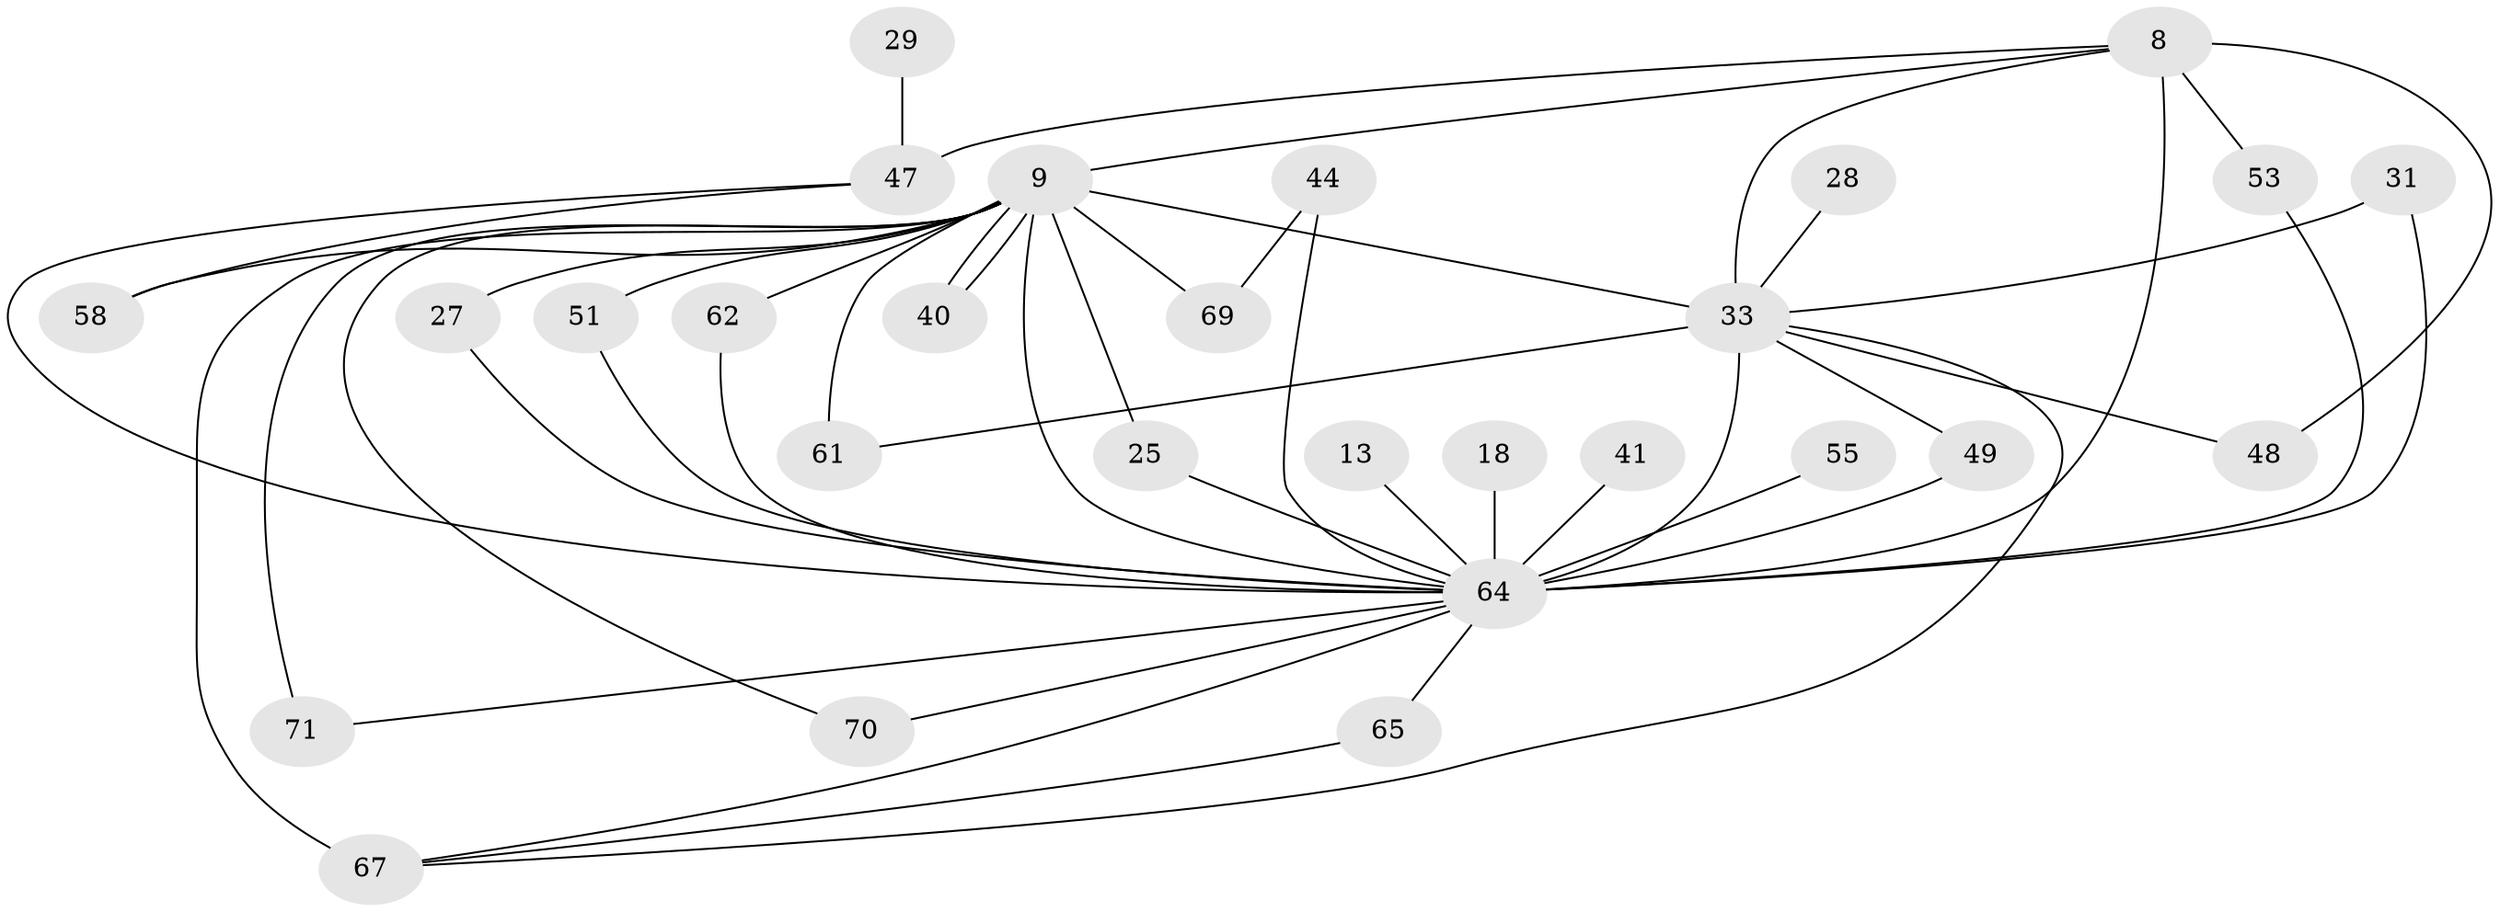 // original degree distribution, {16: 0.04225352112676056, 19: 0.014084507042253521, 14: 0.04225352112676056, 17: 0.014084507042253521, 15: 0.014084507042253521, 27: 0.014084507042253521, 3: 0.2535211267605634, 8: 0.014084507042253521, 2: 0.4788732394366197, 5: 0.028169014084507043, 4: 0.07042253521126761, 6: 0.014084507042253521}
// Generated by graph-tools (version 1.1) at 2025/46/03/04/25 21:46:50]
// undirected, 28 vertices, 48 edges
graph export_dot {
graph [start="1"]
  node [color=gray90,style=filled];
  8 [super="+4"];
  9 [super="+3"];
  13;
  18;
  25;
  27;
  28;
  29;
  31 [super="+23"];
  33 [super="+26+7"];
  40;
  41;
  44;
  47 [super="+34"];
  48;
  49;
  51;
  53;
  55;
  58;
  61 [super="+56"];
  62;
  64 [super="+21+38+59+14+43"];
  65;
  67 [super="+36+60+66+24+45"];
  69 [super="+46"];
  70;
  71 [super="+50+68"];
  8 -- 9 [weight=4];
  8 -- 48;
  8 -- 53;
  8 -- 33 [weight=5];
  8 -- 64 [weight=12];
  8 -- 47 [weight=4];
  9 -- 25;
  9 -- 27;
  9 -- 40;
  9 -- 40;
  9 -- 51;
  9 -- 61 [weight=3];
  9 -- 62;
  9 -- 69 [weight=2];
  9 -- 70;
  9 -- 71 [weight=4];
  9 -- 58;
  9 -- 64 [weight=10];
  9 -- 33 [weight=5];
  9 -- 67 [weight=8];
  13 -- 64 [weight=3];
  18 -- 64 [weight=3];
  25 -- 64;
  27 -- 64;
  28 -- 33 [weight=2];
  29 -- 47;
  31 -- 64;
  31 -- 33 [weight=2];
  33 -- 64 [weight=10];
  33 -- 48;
  33 -- 49;
  33 -- 61;
  33 -- 67 [weight=4];
  41 -- 64 [weight=2];
  44 -- 69;
  44 -- 64 [weight=2];
  47 -- 64 [weight=2];
  47 -- 58;
  49 -- 64;
  51 -- 64;
  53 -- 64;
  55 -- 64 [weight=2];
  62 -- 64;
  64 -- 65;
  64 -- 70;
  64 -- 71;
  64 -- 67 [weight=3];
  65 -- 67;
}
